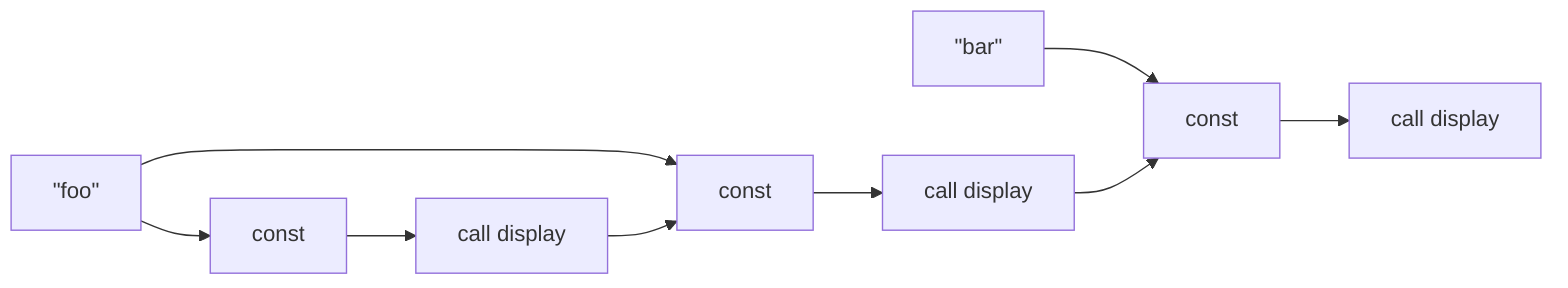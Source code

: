flowchart LR
  d0[#quot;foo#quot;] --> c0
  d0 --> c2
  d1[#quot;bar#quot;] --> c4
  c0[const ] --> c1[call display] --> c2
  c2[const] --> c3[call display] --> c4
  c4[const] --> c5[call display]